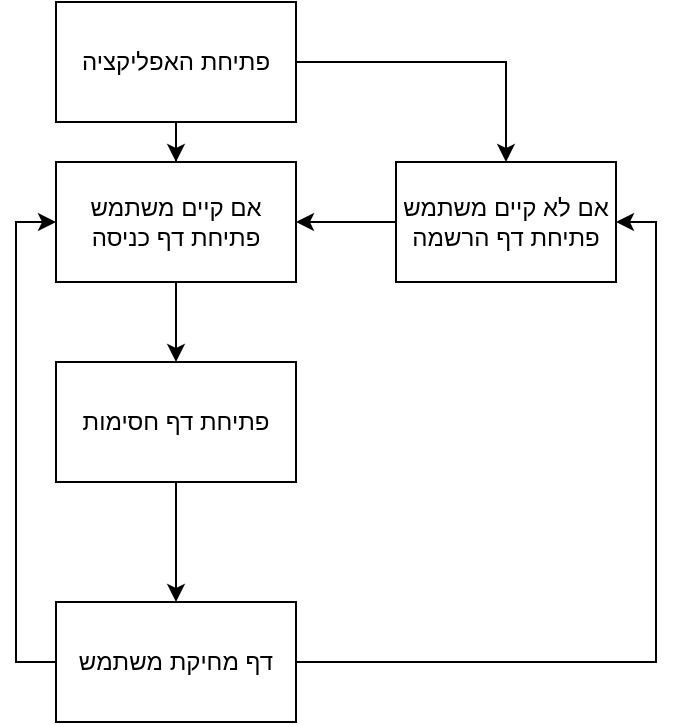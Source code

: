 <mxfile version="18.0.2" type="github">
  <diagram id="8nb6uxkqt9T0Qr9a_KWJ" name="Page-1">
    <mxGraphModel dx="1038" dy="481" grid="1" gridSize="10" guides="1" tooltips="1" connect="1" arrows="1" fold="1" page="1" pageScale="1" pageWidth="850" pageHeight="1100" math="0" shadow="0">
      <root>
        <mxCell id="0" />
        <mxCell id="1" parent="0" />
        <mxCell id="aJy5R1yDoCPlFdGjqmav-4" value="" style="edgeStyle=orthogonalEdgeStyle;rounded=0;orthogonalLoop=1;jettySize=auto;html=1;entryX=0.5;entryY=0;entryDx=0;entryDy=0;" edge="1" parent="1" source="aJy5R1yDoCPlFdGjqmav-1" target="aJy5R1yDoCPlFdGjqmav-3">
          <mxGeometry relative="1" as="geometry">
            <mxPoint x="560" y="80" as="targetPoint" />
          </mxGeometry>
        </mxCell>
        <mxCell id="aJy5R1yDoCPlFdGjqmav-7" value="" style="edgeStyle=orthogonalEdgeStyle;rounded=0;orthogonalLoop=1;jettySize=auto;html=1;" edge="1" parent="1" source="aJy5R1yDoCPlFdGjqmav-1" target="aJy5R1yDoCPlFdGjqmav-6">
          <mxGeometry relative="1" as="geometry" />
        </mxCell>
        <mxCell id="aJy5R1yDoCPlFdGjqmav-1" value="פתיחת האפליקציה" style="rounded=0;whiteSpace=wrap;html=1;" vertex="1" parent="1">
          <mxGeometry x="340" y="30" width="120" height="60" as="geometry" />
        </mxCell>
        <mxCell id="aJy5R1yDoCPlFdGjqmav-8" style="edgeStyle=orthogonalEdgeStyle;rounded=0;orthogonalLoop=1;jettySize=auto;html=1;entryX=1;entryY=0.5;entryDx=0;entryDy=0;" edge="1" parent="1" source="aJy5R1yDoCPlFdGjqmav-3" target="aJy5R1yDoCPlFdGjqmav-6">
          <mxGeometry relative="1" as="geometry" />
        </mxCell>
        <mxCell id="aJy5R1yDoCPlFdGjqmav-3" value="אם לא קיים משתמש פתיחת דף הרשמה" style="whiteSpace=wrap;html=1;rounded=0;" vertex="1" parent="1">
          <mxGeometry x="510" y="110" width="110" height="60" as="geometry" />
        </mxCell>
        <mxCell id="aJy5R1yDoCPlFdGjqmav-10" value="" style="edgeStyle=orthogonalEdgeStyle;rounded=0;orthogonalLoop=1;jettySize=auto;html=1;" edge="1" parent="1" source="aJy5R1yDoCPlFdGjqmav-6" target="aJy5R1yDoCPlFdGjqmav-9">
          <mxGeometry relative="1" as="geometry" />
        </mxCell>
        <mxCell id="aJy5R1yDoCPlFdGjqmav-6" value="אם קיים משתמש פתיחת דף כניסה" style="whiteSpace=wrap;html=1;rounded=0;" vertex="1" parent="1">
          <mxGeometry x="340" y="110" width="120" height="60" as="geometry" />
        </mxCell>
        <mxCell id="aJy5R1yDoCPlFdGjqmav-12" value="" style="edgeStyle=orthogonalEdgeStyle;rounded=0;orthogonalLoop=1;jettySize=auto;html=1;" edge="1" parent="1" source="aJy5R1yDoCPlFdGjqmav-9" target="aJy5R1yDoCPlFdGjqmav-11">
          <mxGeometry relative="1" as="geometry" />
        </mxCell>
        <mxCell id="aJy5R1yDoCPlFdGjqmav-9" value="פתיחת דף חסימות" style="whiteSpace=wrap;html=1;rounded=0;" vertex="1" parent="1">
          <mxGeometry x="340" y="210" width="120" height="60" as="geometry" />
        </mxCell>
        <mxCell id="aJy5R1yDoCPlFdGjqmav-13" style="edgeStyle=orthogonalEdgeStyle;rounded=0;orthogonalLoop=1;jettySize=auto;html=1;entryX=0;entryY=0.5;entryDx=0;entryDy=0;" edge="1" parent="1" source="aJy5R1yDoCPlFdGjqmav-11" target="aJy5R1yDoCPlFdGjqmav-6">
          <mxGeometry relative="1" as="geometry">
            <Array as="points">
              <mxPoint x="320" y="360" />
              <mxPoint x="320" y="140" />
            </Array>
          </mxGeometry>
        </mxCell>
        <mxCell id="aJy5R1yDoCPlFdGjqmav-15" style="edgeStyle=orthogonalEdgeStyle;rounded=0;orthogonalLoop=1;jettySize=auto;html=1;entryX=1;entryY=0.5;entryDx=0;entryDy=0;" edge="1" parent="1" source="aJy5R1yDoCPlFdGjqmav-11" target="aJy5R1yDoCPlFdGjqmav-3">
          <mxGeometry relative="1" as="geometry" />
        </mxCell>
        <mxCell id="aJy5R1yDoCPlFdGjqmav-11" value="דף מחיקת משתמש" style="whiteSpace=wrap;html=1;rounded=0;" vertex="1" parent="1">
          <mxGeometry x="340" y="330" width="120" height="60" as="geometry" />
        </mxCell>
      </root>
    </mxGraphModel>
  </diagram>
</mxfile>
